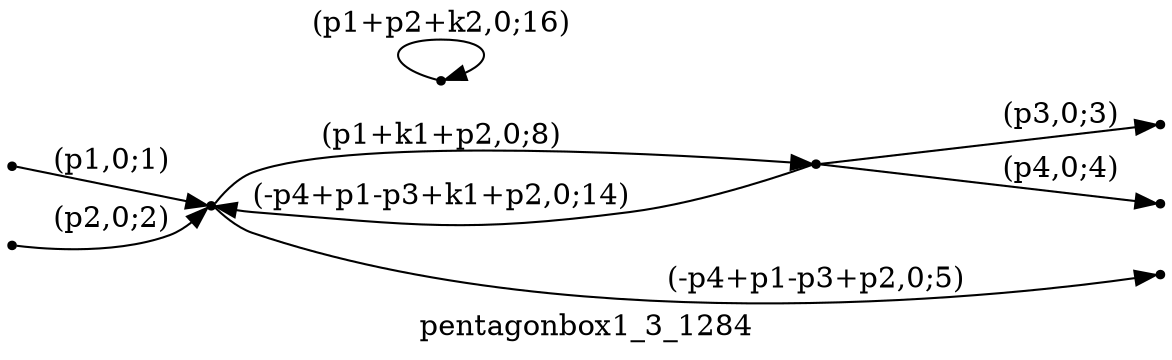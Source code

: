 digraph pentagonbox1_3_1284 {
  label="pentagonbox1_3_1284";
  rankdir="LR";
  subgraph edges {
    -1 -> 2 [label="(p1,0;1)"];
    -2 -> 2 [label="(p2,0;2)"];
    1 -> -3 [label="(p3,0;3)"];
    1 -> -4 [label="(p4,0;4)"];
    2 -> -5 [label="(-p4+p1-p3+p2,0;5)"];
    2 -> 1 [label="(p1+k1+p2,0;8)"];
    1 -> 2 [label="(-p4+p1-p3+k1+p2,0;14)"];
    3 -> 3 [label="(p1+p2+k2,0;16)"];
  }
  subgraph incoming { rank="source"; -1; -2; }
  subgraph outgoing { rank="sink"; -3; -4; -5; }
-5 [shape=point];
-4 [shape=point];
-3 [shape=point];
-2 [shape=point];
-1 [shape=point];
1 [shape=point];
2 [shape=point];
3 [shape=point];
}


